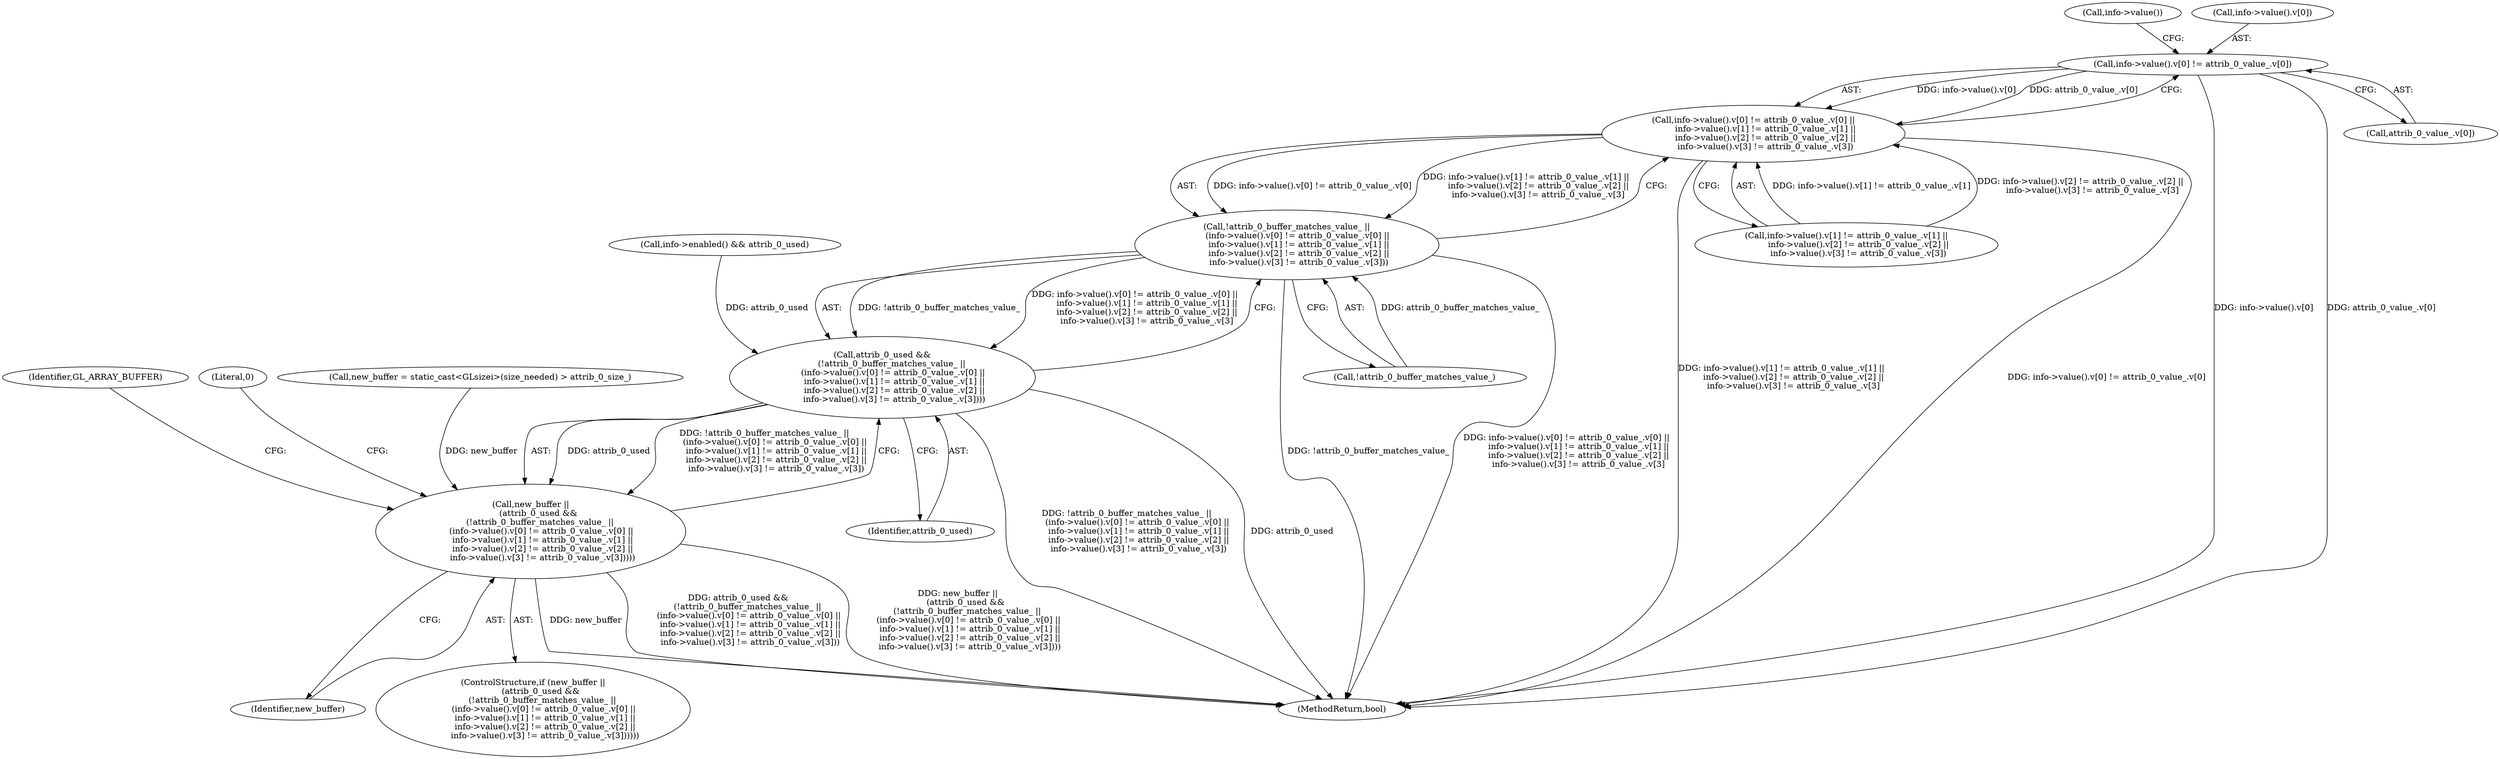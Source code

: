 digraph "0_Chrome_3aad1a37affb1ab70d1897f2b03eb8c077264984_1@array" {
"1000216" [label="(Call,info->value().v[0] != attrib_0_value_.v[0])"];
"1000215" [label="(Call,info->value().v[0] != attrib_0_value_.v[0] ||\n         info->value().v[1] != attrib_0_value_.v[1] ||\n         info->value().v[2] != attrib_0_value_.v[2] ||\n         info->value().v[3] != attrib_0_value_.v[3])"];
"1000212" [label="(Call,!attrib_0_buffer_matches_value_ ||\n        (info->value().v[0] != attrib_0_value_.v[0] ||\n         info->value().v[1] != attrib_0_value_.v[1] ||\n         info->value().v[2] != attrib_0_value_.v[2] ||\n         info->value().v[3] != attrib_0_value_.v[3]))"];
"1000210" [label="(Call,attrib_0_used &&\n       (!attrib_0_buffer_matches_value_ ||\n        (info->value().v[0] != attrib_0_value_.v[0] ||\n         info->value().v[1] != attrib_0_value_.v[1] ||\n         info->value().v[2] != attrib_0_value_.v[2] ||\n         info->value().v[3] != attrib_0_value_.v[3])))"];
"1000208" [label="(Call,new_buffer ||\n      (attrib_0_used &&\n       (!attrib_0_buffer_matches_value_ ||\n        (info->value().v[0] != attrib_0_value_.v[0] ||\n         info->value().v[1] != attrib_0_value_.v[1] ||\n         info->value().v[2] != attrib_0_value_.v[2] ||\n         info->value().v[3] != attrib_0_value_.v[3]))))"];
"1000227" [label="(Call,info->value().v[1] != attrib_0_value_.v[1] ||\n         info->value().v[2] != attrib_0_value_.v[2] ||\n         info->value().v[3] != attrib_0_value_.v[3])"];
"1000209" [label="(Identifier,new_buffer)"];
"1000265" [label="(Identifier,GL_ARRAY_BUFFER)"];
"1000213" [label="(Call,!attrib_0_buffer_matches_value_)"];
"1000286" [label="(Literal,0)"];
"1000177" [label="(Call,new_buffer = static_cast<GLsizei>(size_needed) > attrib_0_size_)"];
"1000231" [label="(Call,info->value())"];
"1000211" [label="(Identifier,attrib_0_used)"];
"1000215" [label="(Call,info->value().v[0] != attrib_0_value_.v[0] ||\n         info->value().v[1] != attrib_0_value_.v[1] ||\n         info->value().v[2] != attrib_0_value_.v[2] ||\n         info->value().v[3] != attrib_0_value_.v[3])"];
"1000212" [label="(Call,!attrib_0_buffer_matches_value_ ||\n        (info->value().v[0] != attrib_0_value_.v[0] ||\n         info->value().v[1] != attrib_0_value_.v[1] ||\n         info->value().v[2] != attrib_0_value_.v[2] ||\n         info->value().v[3] != attrib_0_value_.v[3]))"];
"1000210" [label="(Call,attrib_0_used &&\n       (!attrib_0_buffer_matches_value_ ||\n        (info->value().v[0] != attrib_0_value_.v[0] ||\n         info->value().v[1] != attrib_0_value_.v[1] ||\n         info->value().v[2] != attrib_0_value_.v[2] ||\n         info->value().v[3] != attrib_0_value_.v[3])))"];
"1000303" [label="(MethodReturn,bool)"];
"1000207" [label="(ControlStructure,if (new_buffer ||\n      (attrib_0_used &&\n       (!attrib_0_buffer_matches_value_ ||\n        (info->value().v[0] != attrib_0_value_.v[0] ||\n         info->value().v[1] != attrib_0_value_.v[1] ||\n         info->value().v[2] != attrib_0_value_.v[2] ||\n         info->value().v[3] != attrib_0_value_.v[3])))))"];
"1000216" [label="(Call,info->value().v[0] != attrib_0_value_.v[0])"];
"1000208" [label="(Call,new_buffer ||\n      (attrib_0_used &&\n       (!attrib_0_buffer_matches_value_ ||\n        (info->value().v[0] != attrib_0_value_.v[0] ||\n         info->value().v[1] != attrib_0_value_.v[1] ||\n         info->value().v[2] != attrib_0_value_.v[2] ||\n         info->value().v[3] != attrib_0_value_.v[3]))))"];
"1000217" [label="(Call,info->value().v[0])"];
"1000222" [label="(Call,attrib_0_value_.v[0])"];
"1000130" [label="(Call,info->enabled() && attrib_0_used)"];
"1000216" -> "1000215"  [label="AST: "];
"1000216" -> "1000222"  [label="CFG: "];
"1000217" -> "1000216"  [label="AST: "];
"1000222" -> "1000216"  [label="AST: "];
"1000231" -> "1000216"  [label="CFG: "];
"1000215" -> "1000216"  [label="CFG: "];
"1000216" -> "1000303"  [label="DDG: info->value().v[0]"];
"1000216" -> "1000303"  [label="DDG: attrib_0_value_.v[0]"];
"1000216" -> "1000215"  [label="DDG: info->value().v[0]"];
"1000216" -> "1000215"  [label="DDG: attrib_0_value_.v[0]"];
"1000215" -> "1000212"  [label="AST: "];
"1000215" -> "1000227"  [label="CFG: "];
"1000227" -> "1000215"  [label="AST: "];
"1000212" -> "1000215"  [label="CFG: "];
"1000215" -> "1000303"  [label="DDG: info->value().v[1] != attrib_0_value_.v[1] ||\n         info->value().v[2] != attrib_0_value_.v[2] ||\n         info->value().v[3] != attrib_0_value_.v[3]"];
"1000215" -> "1000303"  [label="DDG: info->value().v[0] != attrib_0_value_.v[0]"];
"1000215" -> "1000212"  [label="DDG: info->value().v[0] != attrib_0_value_.v[0]"];
"1000215" -> "1000212"  [label="DDG: info->value().v[1] != attrib_0_value_.v[1] ||\n         info->value().v[2] != attrib_0_value_.v[2] ||\n         info->value().v[3] != attrib_0_value_.v[3]"];
"1000227" -> "1000215"  [label="DDG: info->value().v[1] != attrib_0_value_.v[1]"];
"1000227" -> "1000215"  [label="DDG: info->value().v[2] != attrib_0_value_.v[2] ||\n         info->value().v[3] != attrib_0_value_.v[3]"];
"1000212" -> "1000210"  [label="AST: "];
"1000212" -> "1000213"  [label="CFG: "];
"1000213" -> "1000212"  [label="AST: "];
"1000210" -> "1000212"  [label="CFG: "];
"1000212" -> "1000303"  [label="DDG: !attrib_0_buffer_matches_value_"];
"1000212" -> "1000303"  [label="DDG: info->value().v[0] != attrib_0_value_.v[0] ||\n         info->value().v[1] != attrib_0_value_.v[1] ||\n         info->value().v[2] != attrib_0_value_.v[2] ||\n         info->value().v[3] != attrib_0_value_.v[3]"];
"1000212" -> "1000210"  [label="DDG: !attrib_0_buffer_matches_value_"];
"1000212" -> "1000210"  [label="DDG: info->value().v[0] != attrib_0_value_.v[0] ||\n         info->value().v[1] != attrib_0_value_.v[1] ||\n         info->value().v[2] != attrib_0_value_.v[2] ||\n         info->value().v[3] != attrib_0_value_.v[3]"];
"1000213" -> "1000212"  [label="DDG: attrib_0_buffer_matches_value_"];
"1000210" -> "1000208"  [label="AST: "];
"1000210" -> "1000211"  [label="CFG: "];
"1000211" -> "1000210"  [label="AST: "];
"1000208" -> "1000210"  [label="CFG: "];
"1000210" -> "1000303"  [label="DDG: !attrib_0_buffer_matches_value_ ||\n        (info->value().v[0] != attrib_0_value_.v[0] ||\n         info->value().v[1] != attrib_0_value_.v[1] ||\n         info->value().v[2] != attrib_0_value_.v[2] ||\n         info->value().v[3] != attrib_0_value_.v[3])"];
"1000210" -> "1000303"  [label="DDG: attrib_0_used"];
"1000210" -> "1000208"  [label="DDG: attrib_0_used"];
"1000210" -> "1000208"  [label="DDG: !attrib_0_buffer_matches_value_ ||\n        (info->value().v[0] != attrib_0_value_.v[0] ||\n         info->value().v[1] != attrib_0_value_.v[1] ||\n         info->value().v[2] != attrib_0_value_.v[2] ||\n         info->value().v[3] != attrib_0_value_.v[3])"];
"1000130" -> "1000210"  [label="DDG: attrib_0_used"];
"1000208" -> "1000207"  [label="AST: "];
"1000208" -> "1000209"  [label="CFG: "];
"1000209" -> "1000208"  [label="AST: "];
"1000265" -> "1000208"  [label="CFG: "];
"1000286" -> "1000208"  [label="CFG: "];
"1000208" -> "1000303"  [label="DDG: new_buffer"];
"1000208" -> "1000303"  [label="DDG: attrib_0_used &&\n       (!attrib_0_buffer_matches_value_ ||\n        (info->value().v[0] != attrib_0_value_.v[0] ||\n         info->value().v[1] != attrib_0_value_.v[1] ||\n         info->value().v[2] != attrib_0_value_.v[2] ||\n         info->value().v[3] != attrib_0_value_.v[3]))"];
"1000208" -> "1000303"  [label="DDG: new_buffer ||\n      (attrib_0_used &&\n       (!attrib_0_buffer_matches_value_ ||\n        (info->value().v[0] != attrib_0_value_.v[0] ||\n         info->value().v[1] != attrib_0_value_.v[1] ||\n         info->value().v[2] != attrib_0_value_.v[2] ||\n         info->value().v[3] != attrib_0_value_.v[3])))"];
"1000177" -> "1000208"  [label="DDG: new_buffer"];
}
